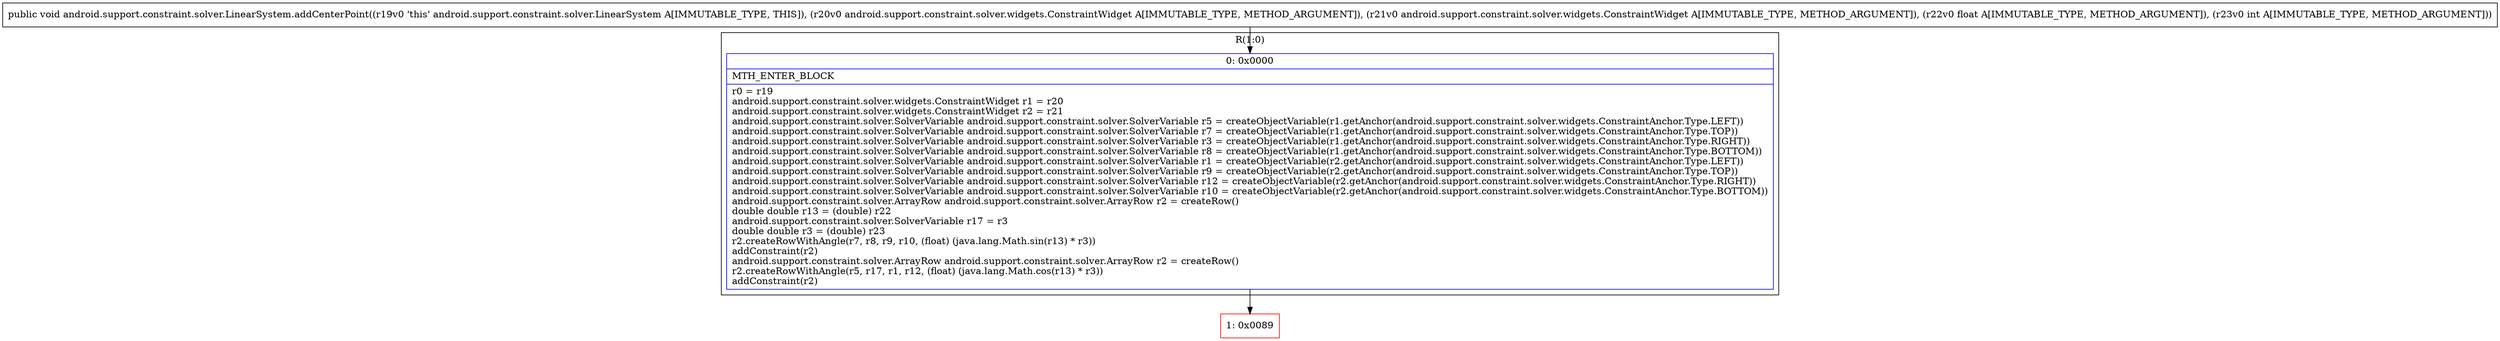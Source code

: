 digraph "CFG forandroid.support.constraint.solver.LinearSystem.addCenterPoint(Landroid\/support\/constraint\/solver\/widgets\/ConstraintWidget;Landroid\/support\/constraint\/solver\/widgets\/ConstraintWidget;FI)V" {
subgraph cluster_Region_548863396 {
label = "R(1:0)";
node [shape=record,color=blue];
Node_0 [shape=record,label="{0\:\ 0x0000|MTH_ENTER_BLOCK\l|r0 = r19\landroid.support.constraint.solver.widgets.ConstraintWidget r1 = r20\landroid.support.constraint.solver.widgets.ConstraintWidget r2 = r21\landroid.support.constraint.solver.SolverVariable android.support.constraint.solver.SolverVariable r5 = createObjectVariable(r1.getAnchor(android.support.constraint.solver.widgets.ConstraintAnchor.Type.LEFT))\landroid.support.constraint.solver.SolverVariable android.support.constraint.solver.SolverVariable r7 = createObjectVariable(r1.getAnchor(android.support.constraint.solver.widgets.ConstraintAnchor.Type.TOP))\landroid.support.constraint.solver.SolverVariable android.support.constraint.solver.SolverVariable r3 = createObjectVariable(r1.getAnchor(android.support.constraint.solver.widgets.ConstraintAnchor.Type.RIGHT))\landroid.support.constraint.solver.SolverVariable android.support.constraint.solver.SolverVariable r8 = createObjectVariable(r1.getAnchor(android.support.constraint.solver.widgets.ConstraintAnchor.Type.BOTTOM))\landroid.support.constraint.solver.SolverVariable android.support.constraint.solver.SolverVariable r1 = createObjectVariable(r2.getAnchor(android.support.constraint.solver.widgets.ConstraintAnchor.Type.LEFT))\landroid.support.constraint.solver.SolverVariable android.support.constraint.solver.SolverVariable r9 = createObjectVariable(r2.getAnchor(android.support.constraint.solver.widgets.ConstraintAnchor.Type.TOP))\landroid.support.constraint.solver.SolverVariable android.support.constraint.solver.SolverVariable r12 = createObjectVariable(r2.getAnchor(android.support.constraint.solver.widgets.ConstraintAnchor.Type.RIGHT))\landroid.support.constraint.solver.SolverVariable android.support.constraint.solver.SolverVariable r10 = createObjectVariable(r2.getAnchor(android.support.constraint.solver.widgets.ConstraintAnchor.Type.BOTTOM))\landroid.support.constraint.solver.ArrayRow android.support.constraint.solver.ArrayRow r2 = createRow()\ldouble double r13 = (double) r22\landroid.support.constraint.solver.SolverVariable r17 = r3\ldouble double r3 = (double) r23\lr2.createRowWithAngle(r7, r8, r9, r10, (float) (java.lang.Math.sin(r13) * r3))\laddConstraint(r2)\landroid.support.constraint.solver.ArrayRow android.support.constraint.solver.ArrayRow r2 = createRow()\lr2.createRowWithAngle(r5, r17, r1, r12, (float) (java.lang.Math.cos(r13) * r3))\laddConstraint(r2)\l}"];
}
Node_1 [shape=record,color=red,label="{1\:\ 0x0089}"];
MethodNode[shape=record,label="{public void android.support.constraint.solver.LinearSystem.addCenterPoint((r19v0 'this' android.support.constraint.solver.LinearSystem A[IMMUTABLE_TYPE, THIS]), (r20v0 android.support.constraint.solver.widgets.ConstraintWidget A[IMMUTABLE_TYPE, METHOD_ARGUMENT]), (r21v0 android.support.constraint.solver.widgets.ConstraintWidget A[IMMUTABLE_TYPE, METHOD_ARGUMENT]), (r22v0 float A[IMMUTABLE_TYPE, METHOD_ARGUMENT]), (r23v0 int A[IMMUTABLE_TYPE, METHOD_ARGUMENT])) }"];
MethodNode -> Node_0;
Node_0 -> Node_1;
}


